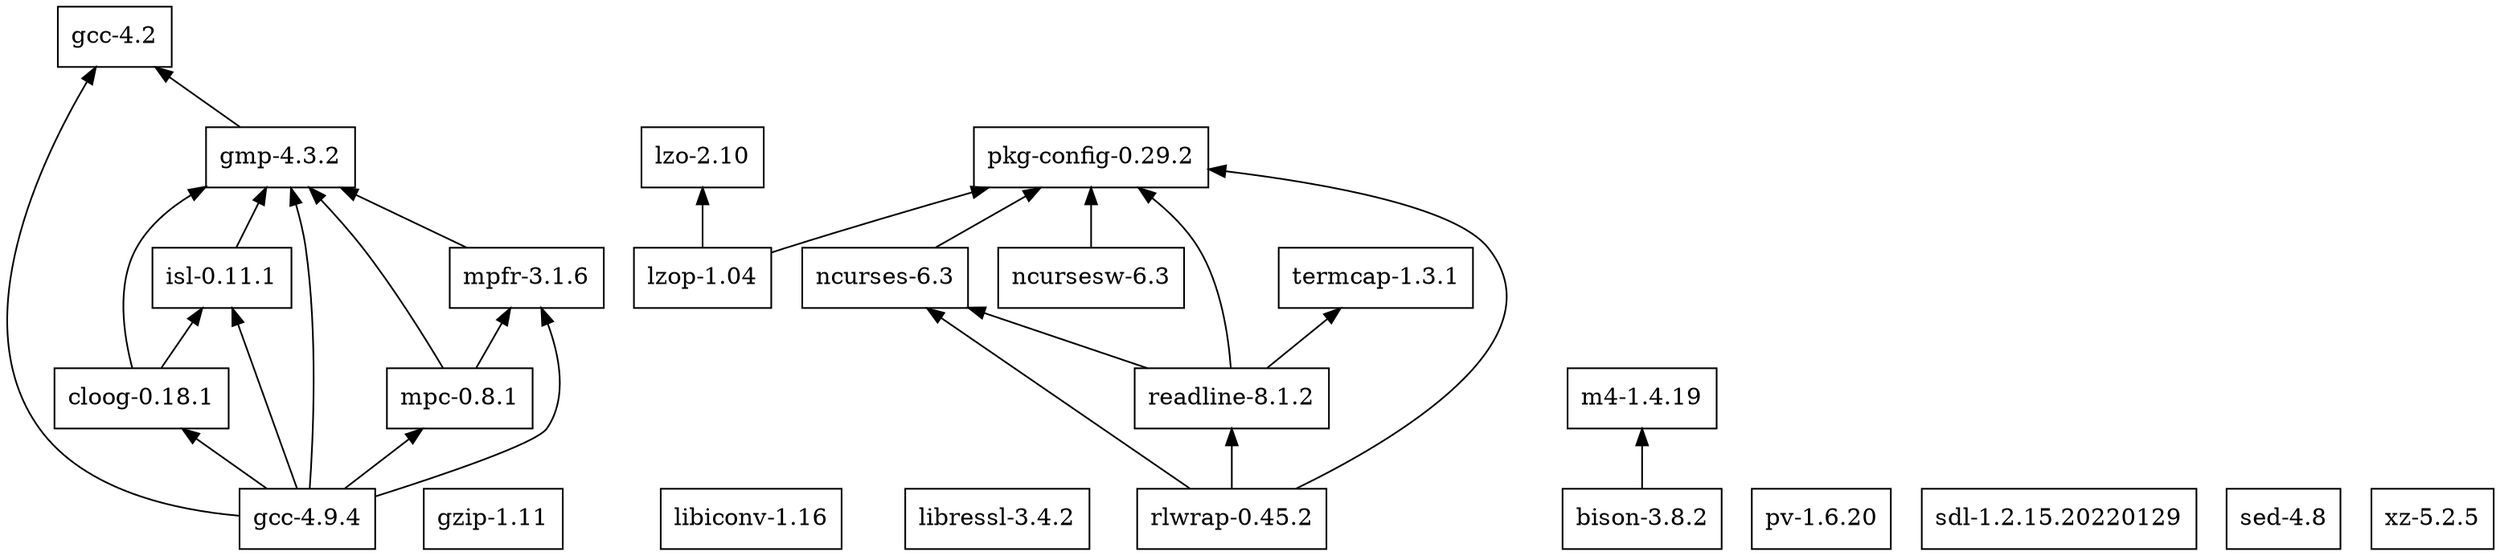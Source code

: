 digraph mygraph {
node [shape=box];
rankdir = BT;

"gcc-4.2"
"gzip-1.11"
"libiconv-1.16"
"libressl-3.4.2"
"lzo-2.10"
"ncurses-6.3"
"ncursesw-6.3"
"m4-1.4.19"
"pkg-config-0.29.2"
"pv-1.6.20"
"readline-8.1.2"
"rlwrap-0.45.2"
"sdl-1.2.15.20220129"
"sed-4.8"
"termcap-1.3.1"
"xz-5.2.5"

"bison-3.8.2" -> "m4-1.4.19"
"cloog-0.18.1" -> "gmp-4.3.2"
"cloog-0.18.1" -> "isl-0.11.1"
"gcc-4.9.4" -> "cloog-0.18.1"
"gcc-4.9.4" -> "gcc-4.2"
"gcc-4.9.4" -> "gmp-4.3.2"
"gcc-4.9.4" -> "isl-0.11.1"
"gcc-4.9.4" -> "mpc-0.8.1"
"gcc-4.9.4" -> "mpfr-3.1.6"
"gmp-4.3.2" -> "gcc-4.2"
"isl-0.11.1" -> "gmp-4.3.2"
"lzop-1.04" -> "lzo-2.10"
"lzop-1.04" -> "pkg-config-0.29.2"
"mpc-0.8.1" -> "gmp-4.3.2"
"mpc-0.8.1" -> "mpfr-3.1.6"
"mpfr-3.1.6" -> "gmp-4.3.2"
"ncurses-6.3" -> "pkg-config-0.29.2"
"ncursesw-6.3" -> "pkg-config-0.29.2"
"readline-8.1.2" -> "ncurses-6.3"
"readline-8.1.2" -> "pkg-config-0.29.2"
"readline-8.1.2" -> "termcap-1.3.1"
"rlwrap-0.45.2" -> "ncurses-6.3"
"rlwrap-0.45.2" -> "pkg-config-0.29.2"
"rlwrap-0.45.2" -> "readline-8.1.2"

}
